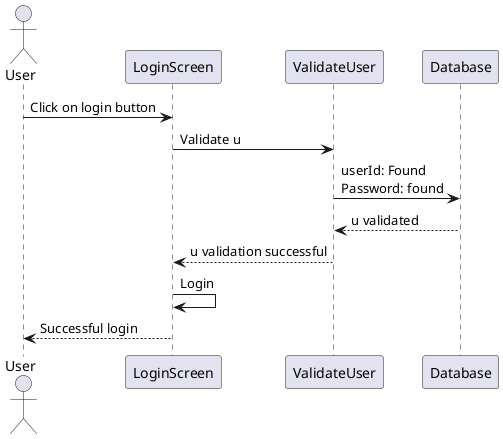@startuml
    actor User as u
    u -> LoginScreen : Click on login button
    LoginScreen -> ValidateUser : Validate u
    ValidateUser -> Database: userId: Found\nPassword: found
    Database --> ValidateUser : u validated
    ValidateUser --> LoginScreen : u validation successful
    LoginScreen -> LoginScreen : Login
    LoginScreen --> u : Successful login
@enduml